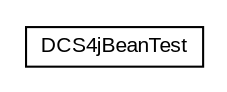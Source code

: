 #!/usr/local/bin/dot
#
# Class diagram 
# Generated by UMLGraph version R5_6-24-gf6e263 (http://www.umlgraph.org/)
#

digraph G {
	edge [fontname="arial",fontsize=10,labelfontname="arial",labelfontsize=10];
	node [fontname="arial",fontsize=10,shape=plaintext];
	nodesep=0.25;
	ranksep=0.5;
	// org.miloss.fgsms.services.dcs.impl.DCS4jBeanTest
	c541 [label=<<table title="org.miloss.fgsms.services.dcs.impl.DCS4jBeanTest" border="0" cellborder="1" cellspacing="0" cellpadding="2" port="p" href="./DCS4jBeanTest.html">
		<tr><td><table border="0" cellspacing="0" cellpadding="1">
<tr><td align="center" balign="center"> DCS4jBeanTest </td></tr>
		</table></td></tr>
		</table>>, URL="./DCS4jBeanTest.html", fontname="arial", fontcolor="black", fontsize=10.0];
}


